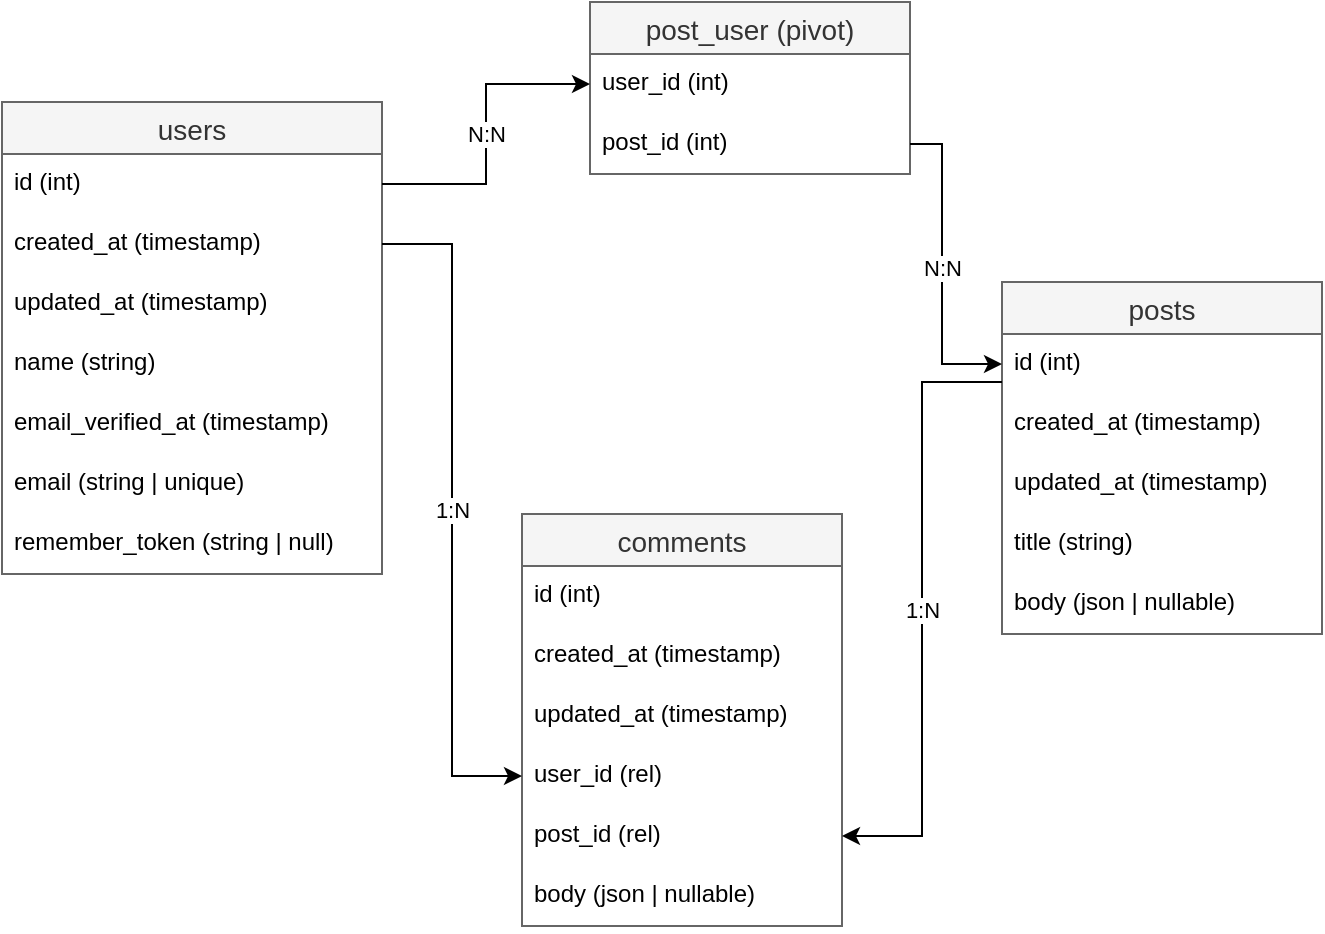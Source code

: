 <mxfile version="20.4.2" type="github">
  <diagram id="TP7PhE5bFsqZdeHMWU98" name="Page-1">
    <mxGraphModel dx="1357" dy="745" grid="1" gridSize="10" guides="1" tooltips="1" connect="1" arrows="1" fold="1" page="1" pageScale="1" pageWidth="827" pageHeight="1169" math="0" shadow="0">
      <root>
        <mxCell id="0" />
        <mxCell id="1" parent="0" />
        <mxCell id="cyKq0BXwBoIqyDAQkXGv-70" value="users" style="swimlane;fontStyle=0;childLayout=stackLayout;horizontal=1;startSize=26;horizontalStack=0;resizeParent=1;resizeParentMax=0;resizeLast=0;collapsible=1;marginBottom=0;align=center;fontSize=14;fillColor=#f5f5f5;strokeColor=#666666;fontColor=#333333;" vertex="1" parent="1">
          <mxGeometry x="40" y="130" width="190" height="236" as="geometry">
            <mxRectangle x="100" y="60" width="70" height="30" as="alternateBounds" />
          </mxGeometry>
        </mxCell>
        <mxCell id="cyKq0BXwBoIqyDAQkXGv-71" value="id (int)" style="text;strokeColor=none;fillColor=none;spacingLeft=4;spacingRight=4;overflow=hidden;rotatable=0;points=[[0,0.5],[1,0.5]];portConstraint=eastwest;fontSize=12;" vertex="1" parent="cyKq0BXwBoIqyDAQkXGv-70">
          <mxGeometry y="26" width="190" height="30" as="geometry" />
        </mxCell>
        <mxCell id="cyKq0BXwBoIqyDAQkXGv-72" value="created_at (timestamp)" style="text;strokeColor=none;fillColor=none;spacingLeft=4;spacingRight=4;overflow=hidden;rotatable=0;points=[[0,0.5],[1,0.5]];portConstraint=eastwest;fontSize=12;" vertex="1" parent="cyKq0BXwBoIqyDAQkXGv-70">
          <mxGeometry y="56" width="190" height="30" as="geometry" />
        </mxCell>
        <mxCell id="cyKq0BXwBoIqyDAQkXGv-73" value="updated_at (timestamp)" style="text;strokeColor=none;fillColor=none;spacingLeft=4;spacingRight=4;overflow=hidden;rotatable=0;points=[[0,0.5],[1,0.5]];portConstraint=eastwest;fontSize=12;" vertex="1" parent="cyKq0BXwBoIqyDAQkXGv-70">
          <mxGeometry y="86" width="190" height="30" as="geometry" />
        </mxCell>
        <mxCell id="cyKq0BXwBoIqyDAQkXGv-108" value="name (string)" style="text;strokeColor=none;fillColor=none;spacingLeft=4;spacingRight=4;overflow=hidden;rotatable=0;points=[[0,0.5],[1,0.5]];portConstraint=eastwest;fontSize=12;" vertex="1" parent="cyKq0BXwBoIqyDAQkXGv-70">
          <mxGeometry y="116" width="190" height="30" as="geometry" />
        </mxCell>
        <mxCell id="cyKq0BXwBoIqyDAQkXGv-109" value="email_verified_at (timestamp)" style="text;strokeColor=none;fillColor=none;spacingLeft=4;spacingRight=4;overflow=hidden;rotatable=0;points=[[0,0.5],[1,0.5]];portConstraint=eastwest;fontSize=12;" vertex="1" parent="cyKq0BXwBoIqyDAQkXGv-70">
          <mxGeometry y="146" width="190" height="30" as="geometry" />
        </mxCell>
        <mxCell id="cyKq0BXwBoIqyDAQkXGv-110" value="email (string | unique)" style="text;strokeColor=none;fillColor=none;spacingLeft=4;spacingRight=4;overflow=hidden;rotatable=0;points=[[0,0.5],[1,0.5]];portConstraint=eastwest;fontSize=12;" vertex="1" parent="cyKq0BXwBoIqyDAQkXGv-70">
          <mxGeometry y="176" width="190" height="30" as="geometry" />
        </mxCell>
        <mxCell id="cyKq0BXwBoIqyDAQkXGv-113" value="remember_token (string | null)" style="text;strokeColor=none;fillColor=none;spacingLeft=4;spacingRight=4;overflow=hidden;rotatable=0;points=[[0,0.5],[1,0.5]];portConstraint=eastwest;fontSize=12;" vertex="1" parent="cyKq0BXwBoIqyDAQkXGv-70">
          <mxGeometry y="206" width="190" height="30" as="geometry" />
        </mxCell>
        <mxCell id="cyKq0BXwBoIqyDAQkXGv-87" value="posts" style="swimlane;fontStyle=0;childLayout=stackLayout;horizontal=1;startSize=26;horizontalStack=0;resizeParent=1;resizeParentMax=0;resizeLast=0;collapsible=1;marginBottom=0;align=center;fontSize=14;fillColor=#f5f5f5;strokeColor=#666666;fontColor=#333333;" vertex="1" parent="1">
          <mxGeometry x="540" y="220" width="160" height="176" as="geometry">
            <mxRectangle x="100" y="60" width="70" height="30" as="alternateBounds" />
          </mxGeometry>
        </mxCell>
        <mxCell id="cyKq0BXwBoIqyDAQkXGv-88" value="id (int)" style="text;strokeColor=none;fillColor=none;spacingLeft=4;spacingRight=4;overflow=hidden;rotatable=0;points=[[0,0.5],[1,0.5]];portConstraint=eastwest;fontSize=12;" vertex="1" parent="cyKq0BXwBoIqyDAQkXGv-87">
          <mxGeometry y="26" width="160" height="30" as="geometry" />
        </mxCell>
        <mxCell id="cyKq0BXwBoIqyDAQkXGv-89" value="created_at (timestamp)" style="text;strokeColor=none;fillColor=none;spacingLeft=4;spacingRight=4;overflow=hidden;rotatable=0;points=[[0,0.5],[1,0.5]];portConstraint=eastwest;fontSize=12;" vertex="1" parent="cyKq0BXwBoIqyDAQkXGv-87">
          <mxGeometry y="56" width="160" height="30" as="geometry" />
        </mxCell>
        <mxCell id="cyKq0BXwBoIqyDAQkXGv-90" value="updated_at (timestamp)" style="text;strokeColor=none;fillColor=none;spacingLeft=4;spacingRight=4;overflow=hidden;rotatable=0;points=[[0,0.5],[1,0.5]];portConstraint=eastwest;fontSize=12;" vertex="1" parent="cyKq0BXwBoIqyDAQkXGv-87">
          <mxGeometry y="86" width="160" height="30" as="geometry" />
        </mxCell>
        <mxCell id="cyKq0BXwBoIqyDAQkXGv-116" value="title (string)" style="text;strokeColor=none;fillColor=none;spacingLeft=4;spacingRight=4;overflow=hidden;rotatable=0;points=[[0,0.5],[1,0.5]];portConstraint=eastwest;fontSize=12;" vertex="1" parent="cyKq0BXwBoIqyDAQkXGv-87">
          <mxGeometry y="116" width="160" height="30" as="geometry" />
        </mxCell>
        <mxCell id="cyKq0BXwBoIqyDAQkXGv-115" value="body (json | nullable)" style="text;strokeColor=none;fillColor=none;spacingLeft=4;spacingRight=4;overflow=hidden;rotatable=0;points=[[0,0.5],[1,0.5]];portConstraint=eastwest;fontSize=12;" vertex="1" parent="cyKq0BXwBoIqyDAQkXGv-87">
          <mxGeometry y="146" width="160" height="30" as="geometry" />
        </mxCell>
        <mxCell id="cyKq0BXwBoIqyDAQkXGv-91" value="post_user (pivot)" style="swimlane;fontStyle=0;childLayout=stackLayout;horizontal=1;startSize=26;horizontalStack=0;resizeParent=1;resizeParentMax=0;resizeLast=0;collapsible=1;marginBottom=0;align=center;fontSize=14;fillColor=#f5f5f5;strokeColor=#666666;fontColor=#333333;" vertex="1" parent="1">
          <mxGeometry x="334" y="80" width="160" height="86" as="geometry">
            <mxRectangle x="100" y="60" width="70" height="30" as="alternateBounds" />
          </mxGeometry>
        </mxCell>
        <mxCell id="cyKq0BXwBoIqyDAQkXGv-92" value="user_id (int)" style="text;strokeColor=none;fillColor=none;spacingLeft=4;spacingRight=4;overflow=hidden;rotatable=0;points=[[0,0.5],[1,0.5]];portConstraint=eastwest;fontSize=12;" vertex="1" parent="cyKq0BXwBoIqyDAQkXGv-91">
          <mxGeometry y="26" width="160" height="30" as="geometry" />
        </mxCell>
        <mxCell id="cyKq0BXwBoIqyDAQkXGv-93" value="post_id (int)" style="text;strokeColor=none;fillColor=none;spacingLeft=4;spacingRight=4;overflow=hidden;rotatable=0;points=[[0,0.5],[1,0.5]];portConstraint=eastwest;fontSize=12;" vertex="1" parent="cyKq0BXwBoIqyDAQkXGv-91">
          <mxGeometry y="56" width="160" height="30" as="geometry" />
        </mxCell>
        <mxCell id="cyKq0BXwBoIqyDAQkXGv-95" value="N:N" style="edgeStyle=orthogonalEdgeStyle;rounded=0;orthogonalLoop=1;jettySize=auto;html=1;entryX=0;entryY=0.5;entryDx=0;entryDy=0;" edge="1" parent="1" source="cyKq0BXwBoIqyDAQkXGv-71" target="cyKq0BXwBoIqyDAQkXGv-92">
          <mxGeometry relative="1" as="geometry" />
        </mxCell>
        <mxCell id="cyKq0BXwBoIqyDAQkXGv-98" value="N:N" style="edgeStyle=orthogonalEdgeStyle;rounded=0;orthogonalLoop=1;jettySize=auto;html=1;entryX=0;entryY=0.5;entryDx=0;entryDy=0;" edge="1" parent="1" source="cyKq0BXwBoIqyDAQkXGv-93" target="cyKq0BXwBoIqyDAQkXGv-88">
          <mxGeometry relative="1" as="geometry">
            <Array as="points">
              <mxPoint x="510" y="151" />
              <mxPoint x="510" y="261" />
            </Array>
          </mxGeometry>
        </mxCell>
        <mxCell id="cyKq0BXwBoIqyDAQkXGv-99" value="comments" style="swimlane;fontStyle=0;childLayout=stackLayout;horizontal=1;startSize=26;horizontalStack=0;resizeParent=1;resizeParentMax=0;resizeLast=0;collapsible=1;marginBottom=0;align=center;fontSize=14;fillColor=#f5f5f5;strokeColor=#666666;fontColor=#333333;" vertex="1" parent="1">
          <mxGeometry x="300" y="336" width="160" height="206" as="geometry">
            <mxRectangle x="100" y="60" width="70" height="30" as="alternateBounds" />
          </mxGeometry>
        </mxCell>
        <mxCell id="cyKq0BXwBoIqyDAQkXGv-100" value="id (int)" style="text;strokeColor=none;fillColor=none;spacingLeft=4;spacingRight=4;overflow=hidden;rotatable=0;points=[[0,0.5],[1,0.5]];portConstraint=eastwest;fontSize=12;" vertex="1" parent="cyKq0BXwBoIqyDAQkXGv-99">
          <mxGeometry y="26" width="160" height="30" as="geometry" />
        </mxCell>
        <mxCell id="cyKq0BXwBoIqyDAQkXGv-101" value="created_at (timestamp)" style="text;strokeColor=none;fillColor=none;spacingLeft=4;spacingRight=4;overflow=hidden;rotatable=0;points=[[0,0.5],[1,0.5]];portConstraint=eastwest;fontSize=12;" vertex="1" parent="cyKq0BXwBoIqyDAQkXGv-99">
          <mxGeometry y="56" width="160" height="30" as="geometry" />
        </mxCell>
        <mxCell id="cyKq0BXwBoIqyDAQkXGv-102" value="updated_at (timestamp)" style="text;strokeColor=none;fillColor=none;spacingLeft=4;spacingRight=4;overflow=hidden;rotatable=0;points=[[0,0.5],[1,0.5]];portConstraint=eastwest;fontSize=12;" vertex="1" parent="cyKq0BXwBoIqyDAQkXGv-99">
          <mxGeometry y="86" width="160" height="30" as="geometry" />
        </mxCell>
        <mxCell id="cyKq0BXwBoIqyDAQkXGv-104" value="user_id (rel)" style="text;strokeColor=none;fillColor=none;spacingLeft=4;spacingRight=4;overflow=hidden;rotatable=0;points=[[0,0.5],[1,0.5]];portConstraint=eastwest;fontSize=12;" vertex="1" parent="cyKq0BXwBoIqyDAQkXGv-99">
          <mxGeometry y="116" width="160" height="30" as="geometry" />
        </mxCell>
        <mxCell id="cyKq0BXwBoIqyDAQkXGv-105" value="post_id (rel)" style="text;strokeColor=none;fillColor=none;spacingLeft=4;spacingRight=4;overflow=hidden;rotatable=0;points=[[0,0.5],[1,0.5]];portConstraint=eastwest;fontSize=12;" vertex="1" parent="cyKq0BXwBoIqyDAQkXGv-99">
          <mxGeometry y="146" width="160" height="30" as="geometry" />
        </mxCell>
        <mxCell id="cyKq0BXwBoIqyDAQkXGv-114" value="body (json | nullable)" style="text;strokeColor=none;fillColor=none;spacingLeft=4;spacingRight=4;overflow=hidden;rotatable=0;points=[[0,0.5],[1,0.5]];portConstraint=eastwest;fontSize=12;" vertex="1" parent="cyKq0BXwBoIqyDAQkXGv-99">
          <mxGeometry y="176" width="160" height="30" as="geometry" />
        </mxCell>
        <mxCell id="cyKq0BXwBoIqyDAQkXGv-106" value="1:N" style="edgeStyle=orthogonalEdgeStyle;rounded=0;orthogonalLoop=1;jettySize=auto;html=1;entryX=0;entryY=0.5;entryDx=0;entryDy=0;" edge="1" parent="1" source="cyKq0BXwBoIqyDAQkXGv-72" target="cyKq0BXwBoIqyDAQkXGv-104">
          <mxGeometry relative="1" as="geometry" />
        </mxCell>
        <mxCell id="cyKq0BXwBoIqyDAQkXGv-107" value="1:N" style="edgeStyle=orthogonalEdgeStyle;rounded=0;orthogonalLoop=1;jettySize=auto;html=1;entryX=1;entryY=0.5;entryDx=0;entryDy=0;" edge="1" parent="1" source="cyKq0BXwBoIqyDAQkXGv-88" target="cyKq0BXwBoIqyDAQkXGv-105">
          <mxGeometry relative="1" as="geometry">
            <Array as="points">
              <mxPoint x="500" y="270" />
              <mxPoint x="500" y="497" />
            </Array>
          </mxGeometry>
        </mxCell>
      </root>
    </mxGraphModel>
  </diagram>
</mxfile>
